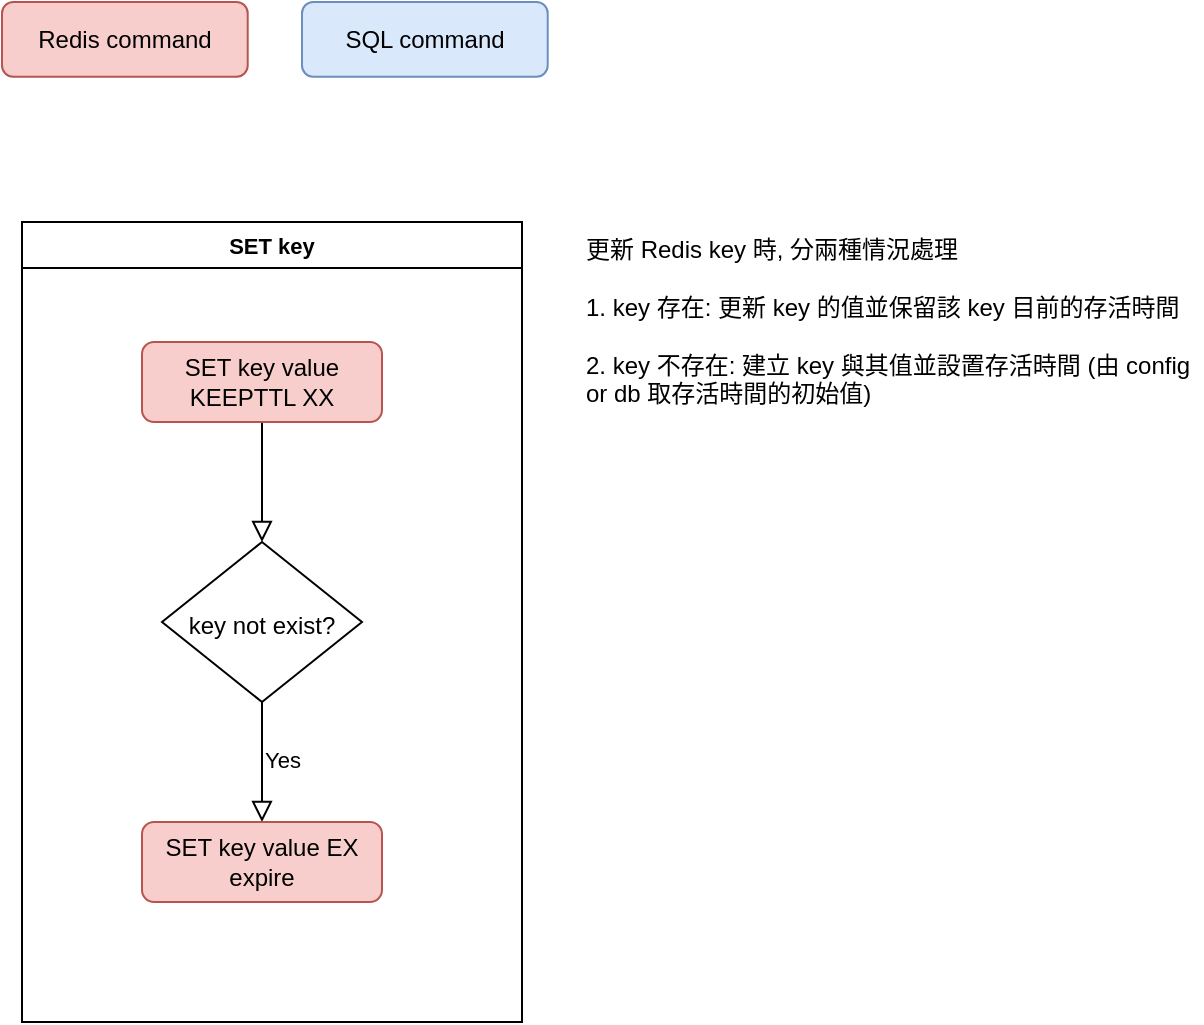 <mxfile version="22.1.11" type="device" pages="8">
  <diagram id="C5RBs43oDa-KdzZeNtuy" name="SET key">
    <mxGraphModel dx="1434" dy="790" grid="1" gridSize="10" guides="1" tooltips="1" connect="1" arrows="1" fold="1" page="1" pageScale="1" pageWidth="827" pageHeight="1169" math="0" shadow="0">
      <root>
        <mxCell id="WIyWlLk6GJQsqaUBKTNV-0" />
        <mxCell id="WIyWlLk6GJQsqaUBKTNV-1" parent="WIyWlLk6GJQsqaUBKTNV-0" />
        <mxCell id="NfqmnB7G-hZRdipbrKuz-27" value="SET key" style="swimlane;whiteSpace=wrap;html=1;fontFamily=Helvetica;fontSize=11;fontColor=default;" parent="WIyWlLk6GJQsqaUBKTNV-1" vertex="1">
          <mxGeometry x="60" y="150" width="250" height="400" as="geometry" />
        </mxCell>
        <mxCell id="JA8VL27QsJqAFY8B6OJc-2" value="" style="edgeStyle=orthogonalEdgeStyle;shape=connector;rounded=0;orthogonalLoop=1;jettySize=auto;html=1;shadow=0;labelBackgroundColor=none;strokeColor=default;strokeWidth=1;align=center;verticalAlign=middle;fontFamily=Helvetica;fontSize=11;fontColor=default;endArrow=block;endFill=0;endSize=8;" parent="NfqmnB7G-hZRdipbrKuz-27" source="WIyWlLk6GJQsqaUBKTNV-6" target="JA8VL27QsJqAFY8B6OJc-0" edge="1">
          <mxGeometry relative="1" as="geometry">
            <Array as="points">
              <mxPoint x="120" y="270" />
              <mxPoint x="120" y="270" />
            </Array>
          </mxGeometry>
        </mxCell>
        <mxCell id="JA8VL27QsJqAFY8B6OJc-3" value="Yes" style="edgeLabel;html=1;align=center;verticalAlign=middle;resizable=0;points=[];fontSize=11;fontFamily=Helvetica;fontColor=default;" parent="JA8VL27QsJqAFY8B6OJc-2" vertex="1" connectable="0">
          <mxGeometry x="-0.033" relative="1" as="geometry">
            <mxPoint x="10" as="offset" />
          </mxGeometry>
        </mxCell>
        <mxCell id="WIyWlLk6GJQsqaUBKTNV-6" value="key not exist?" style="rhombus;whiteSpace=wrap;html=1;shadow=0;fontFamily=Helvetica;fontSize=12;align=center;strokeWidth=1;spacing=6;spacingTop=3;" parent="NfqmnB7G-hZRdipbrKuz-27" vertex="1">
          <mxGeometry x="70" y="160" width="100" height="80" as="geometry" />
        </mxCell>
        <mxCell id="JA8VL27QsJqAFY8B6OJc-1" value="" style="edgeStyle=orthogonalEdgeStyle;shape=connector;rounded=0;orthogonalLoop=1;jettySize=auto;html=1;shadow=0;labelBackgroundColor=none;strokeColor=default;strokeWidth=1;align=center;verticalAlign=middle;fontFamily=Helvetica;fontSize=11;fontColor=default;endArrow=block;endFill=0;endSize=8;" parent="NfqmnB7G-hZRdipbrKuz-27" source="NfqmnB7G-hZRdipbrKuz-10" target="WIyWlLk6GJQsqaUBKTNV-6" edge="1">
          <mxGeometry relative="1" as="geometry" />
        </mxCell>
        <mxCell id="NfqmnB7G-hZRdipbrKuz-10" value="SET key value KEEPTTL XX" style="rounded=1;whiteSpace=wrap;html=1;fontSize=12;glass=0;strokeWidth=1;shadow=0;fillColor=#f8cecc;strokeColor=#b85450;" parent="NfqmnB7G-hZRdipbrKuz-27" vertex="1">
          <mxGeometry x="60" y="60" width="120" height="40" as="geometry" />
        </mxCell>
        <mxCell id="JA8VL27QsJqAFY8B6OJc-0" value="SET key value EX expire" style="rounded=1;whiteSpace=wrap;html=1;fontSize=12;glass=0;strokeWidth=1;shadow=0;fillColor=#f8cecc;strokeColor=#b85450;" parent="NfqmnB7G-hZRdipbrKuz-27" vertex="1">
          <mxGeometry x="60" y="300" width="120" height="40" as="geometry" />
        </mxCell>
        <mxCell id="NfqmnB7G-hZRdipbrKuz-73" value="Redis command" style="rounded=1;whiteSpace=wrap;html=1;fontSize=12;glass=0;strokeWidth=1;shadow=0;fillColor=#f8cecc;strokeColor=#b85450;" parent="WIyWlLk6GJQsqaUBKTNV-1" vertex="1">
          <mxGeometry x="50.0" y="40.0" width="122.857" height="37.377" as="geometry" />
        </mxCell>
        <mxCell id="NfqmnB7G-hZRdipbrKuz-75" value="SQL command" style="rounded=1;whiteSpace=wrap;html=1;fontSize=12;glass=0;strokeWidth=1;shadow=0;fillColor=#dae8fc;strokeColor=#6c8ebf;" parent="WIyWlLk6GJQsqaUBKTNV-1" vertex="1">
          <mxGeometry x="200.0" y="40.0" width="122.857" height="37.377" as="geometry" />
        </mxCell>
        <mxCell id="JA8VL27QsJqAFY8B6OJc-5" value="更新 Redis key 時, 分兩種情況處理&lt;br style=&quot;font-size: 12px;&quot;&gt;&lt;br style=&quot;font-size: 12px;&quot;&gt;1. key 存在: 更新 key 的值並保留該 key 目前的存活時間&lt;br style=&quot;font-size: 12px;&quot;&gt;&lt;br style=&quot;font-size: 12px;&quot;&gt;2. key 不存在: 建立 key 與其值並設置存活時間 (由 config or db 取存活時間的初始值)" style="text;html=1;strokeColor=none;fillColor=none;align=left;verticalAlign=top;whiteSpace=wrap;rounded=0;fontSize=12;fontFamily=Helvetica;fontColor=default;" parent="WIyWlLk6GJQsqaUBKTNV-1" vertex="1">
          <mxGeometry x="340" y="150" width="310" height="390" as="geometry" />
        </mxCell>
      </root>
    </mxGraphModel>
  </diagram>
  <diagram name="GET key" id="aaAStJ7nH7R5s7mXr_QC">
    <mxGraphModel dx="1434" dy="790" grid="1" gridSize="10" guides="1" tooltips="1" connect="1" arrows="1" fold="1" page="1" pageScale="1" pageWidth="827" pageHeight="1169" math="0" shadow="0">
      <root>
        <mxCell id="DCQyVKpBITfdYSF6sSMA-0" />
        <mxCell id="DCQyVKpBITfdYSF6sSMA-1" parent="DCQyVKpBITfdYSF6sSMA-0" />
        <mxCell id="DCQyVKpBITfdYSF6sSMA-9" value="" style="group" parent="DCQyVKpBITfdYSF6sSMA-1" vertex="1" connectable="0">
          <mxGeometry x="50" y="150" width="430" height="570" as="geometry" />
        </mxCell>
        <mxCell id="DCQyVKpBITfdYSF6sSMA-10" value="GET key" style="rounded=1;whiteSpace=wrap;html=1;fontSize=12;glass=0;strokeWidth=1;shadow=0;fillColor=#f8cecc;strokeColor=#b85450;" parent="DCQyVKpBITfdYSF6sSMA-9" vertex="1">
          <mxGeometry x="51.19" y="65.41" width="122.857" height="37.377" as="geometry" />
        </mxCell>
        <mxCell id="DCQyVKpBITfdYSF6sSMA-11" value="key exist" style="rhombus;whiteSpace=wrap;html=1;shadow=0;fontFamily=Helvetica;fontSize=12;align=center;strokeWidth=1;spacing=6;spacingTop=3;" parent="DCQyVKpBITfdYSF6sSMA-9" vertex="1">
          <mxGeometry x="61.429" y="158.852" width="102.381" height="74.754" as="geometry" />
        </mxCell>
        <mxCell id="DCQyVKpBITfdYSF6sSMA-12" value="" style="edgeStyle=orthogonalEdgeStyle;shape=connector;rounded=0;orthogonalLoop=1;jettySize=auto;html=1;shadow=0;labelBackgroundColor=none;strokeColor=default;strokeWidth=1;align=center;verticalAlign=middle;fontFamily=Helvetica;fontSize=11;fontColor=default;endArrow=block;endFill=0;endSize=8;" parent="DCQyVKpBITfdYSF6sSMA-9" source="DCQyVKpBITfdYSF6sSMA-10" target="DCQyVKpBITfdYSF6sSMA-11" edge="1">
          <mxGeometry relative="1" as="geometry" />
        </mxCell>
        <mxCell id="DCQyVKpBITfdYSF6sSMA-13" value="" style="edgeStyle=orthogonalEdgeStyle;shape=connector;rounded=0;orthogonalLoop=1;jettySize=auto;html=1;shadow=0;labelBackgroundColor=none;strokeColor=default;strokeWidth=1;align=center;verticalAlign=middle;fontFamily=Helvetica;fontSize=11;fontColor=default;endArrow=block;endFill=0;endSize=8;" parent="DCQyVKpBITfdYSF6sSMA-9" source="DCQyVKpBITfdYSF6sSMA-11" target="DCQyVKpBITfdYSF6sSMA-24" edge="1">
          <mxGeometry relative="1" as="geometry" />
        </mxCell>
        <mxCell id="DCQyVKpBITfdYSF6sSMA-14" value="Yes" style="edgeLabel;html=1;align=center;verticalAlign=middle;resizable=0;points=[];fontSize=11;fontFamily=Helvetica;fontColor=default;" parent="DCQyVKpBITfdYSF6sSMA-13" vertex="1" connectable="0">
          <mxGeometry x="-0.2" y="1" relative="1" as="geometry">
            <mxPoint x="9" as="offset" />
          </mxGeometry>
        </mxCell>
        <mxCell id="DCQyVKpBITfdYSF6sSMA-15" value="Dynamic query" style="rounded=1;whiteSpace=wrap;html=1;fontSize=12;glass=0;strokeWidth=1;shadow=0;" parent="DCQyVKpBITfdYSF6sSMA-9" vertex="1">
          <mxGeometry x="245.714" y="177.541" width="122.857" height="37.377" as="geometry" />
        </mxCell>
        <mxCell id="DCQyVKpBITfdYSF6sSMA-16" value="" style="edgeStyle=orthogonalEdgeStyle;shape=connector;rounded=0;orthogonalLoop=1;jettySize=auto;html=1;shadow=0;labelBackgroundColor=none;strokeColor=default;strokeWidth=1;align=center;verticalAlign=middle;fontFamily=Helvetica;fontSize=11;fontColor=default;endArrow=block;endFill=0;endSize=8;" parent="DCQyVKpBITfdYSF6sSMA-9" source="DCQyVKpBITfdYSF6sSMA-11" target="DCQyVKpBITfdYSF6sSMA-15" edge="1">
          <mxGeometry relative="1" as="geometry" />
        </mxCell>
        <mxCell id="DCQyVKpBITfdYSF6sSMA-17" value="No" style="edgeLabel;html=1;align=center;verticalAlign=middle;resizable=0;points=[];fontSize=11;fontFamily=Helvetica;fontColor=default;" parent="DCQyVKpBITfdYSF6sSMA-16" vertex="1" connectable="0">
          <mxGeometry x="-0.15" y="-1" relative="1" as="geometry">
            <mxPoint y="-11" as="offset" />
          </mxGeometry>
        </mxCell>
        <mxCell id="DCQyVKpBITfdYSF6sSMA-18" value="" style="edgeStyle=orthogonalEdgeStyle;shape=connector;rounded=0;orthogonalLoop=1;jettySize=auto;html=1;shadow=0;labelBackgroundColor=none;strokeColor=default;strokeWidth=1;align=center;verticalAlign=middle;fontFamily=Helvetica;fontSize=11;fontColor=default;endArrow=block;endFill=0;endSize=8;" parent="DCQyVKpBITfdYSF6sSMA-9" source="DCQyVKpBITfdYSF6sSMA-15" target="DCQyVKpBITfdYSF6sSMA-25" edge="1">
          <mxGeometry relative="1" as="geometry" />
        </mxCell>
        <mxCell id="DCQyVKpBITfdYSF6sSMA-19" value="Get key" style="swimlane;whiteSpace=wrap;html=1;fontFamily=Helvetica;fontSize=11;fontColor=default;" parent="DCQyVKpBITfdYSF6sSMA-9" vertex="1">
          <mxGeometry y="9.344" width="430.0" height="560.656" as="geometry" />
        </mxCell>
        <mxCell id="DCQyVKpBITfdYSF6sSMA-20" style="edgeStyle=orthogonalEdgeStyle;shape=connector;rounded=0;orthogonalLoop=1;jettySize=auto;html=1;exitX=0.5;exitY=1;exitDx=0;exitDy=0;entryX=1;entryY=0.5;entryDx=0;entryDy=0;shadow=0;labelBackgroundColor=none;strokeColor=default;strokeWidth=1;align=center;verticalAlign=middle;fontFamily=Helvetica;fontSize=11;fontColor=default;endArrow=block;endFill=0;endSize=8;" parent="DCQyVKpBITfdYSF6sSMA-19" source="DCQyVKpBITfdYSF6sSMA-21" target="DCQyVKpBITfdYSF6sSMA-22" edge="1">
          <mxGeometry relative="1" as="geometry" />
        </mxCell>
        <mxCell id="DCQyVKpBITfdYSF6sSMA-21" value="&lt;div&gt;UPDATE value_items&lt;/div&gt;&lt;div&gt;SET enabled = true&lt;/div&gt;&lt;div&gt;WHERE index_code = key;&lt;/div&gt;" style="rounded=1;whiteSpace=wrap;html=1;fontSize=12;glass=0;strokeWidth=1;shadow=0;fillColor=#dae8fc;strokeColor=#6c8ebf;" parent="DCQyVKpBITfdYSF6sSMA-19" vertex="1">
          <mxGeometry x="225.238" y="336.393" width="163.81" height="84.098" as="geometry" />
        </mxCell>
        <mxCell id="DCQyVKpBITfdYSF6sSMA-22" value="return value" style="rounded=1;whiteSpace=wrap;html=1;fontSize=12;glass=0;strokeWidth=1;shadow=0;" parent="DCQyVKpBITfdYSF6sSMA-19" vertex="1">
          <mxGeometry x="51.19" y="429.836" width="122.857" height="37.377" as="geometry" />
        </mxCell>
        <mxCell id="DCQyVKpBITfdYSF6sSMA-23" value="" style="edgeStyle=orthogonalEdgeStyle;shape=connector;rounded=0;orthogonalLoop=1;jettySize=auto;html=1;shadow=0;labelBackgroundColor=none;strokeColor=default;strokeWidth=1;align=center;verticalAlign=middle;fontFamily=Helvetica;fontSize=11;fontColor=default;endArrow=block;endFill=0;endSize=8;" parent="DCQyVKpBITfdYSF6sSMA-19" source="DCQyVKpBITfdYSF6sSMA-24" target="DCQyVKpBITfdYSF6sSMA-22" edge="1">
          <mxGeometry relative="1" as="geometry" />
        </mxCell>
        <mxCell id="DCQyVKpBITfdYSF6sSMA-24" value="EXPIRE key expire" style="rounded=1;whiteSpace=wrap;html=1;fontSize=12;glass=0;strokeWidth=1;shadow=0;fillColor=#f8cecc;strokeColor=#b85450;" parent="DCQyVKpBITfdYSF6sSMA-19" vertex="1">
          <mxGeometry x="51.19" y="308.361" width="122.857" height="37.377" as="geometry" />
        </mxCell>
        <mxCell id="DCQyVKpBITfdYSF6sSMA-25" value="SET key value EX expire" style="rounded=1;whiteSpace=wrap;html=1;fontSize=12;glass=0;strokeWidth=1;shadow=0;fillColor=#f8cecc;strokeColor=#b85450;" parent="DCQyVKpBITfdYSF6sSMA-19" vertex="1">
          <mxGeometry x="245.714" y="252.295" width="122.857" height="37.377" as="geometry" />
        </mxCell>
        <mxCell id="DCQyVKpBITfdYSF6sSMA-26" value="" style="edgeStyle=orthogonalEdgeStyle;shape=connector;rounded=0;orthogonalLoop=1;jettySize=auto;html=1;shadow=0;labelBackgroundColor=none;strokeColor=default;strokeWidth=1;align=center;verticalAlign=middle;fontFamily=Helvetica;fontSize=11;fontColor=default;endArrow=block;endFill=0;endSize=8;" parent="DCQyVKpBITfdYSF6sSMA-19" source="DCQyVKpBITfdYSF6sSMA-25" target="DCQyVKpBITfdYSF6sSMA-21" edge="1">
          <mxGeometry relative="1" as="geometry" />
        </mxCell>
        <mxCell id="DCQyVKpBITfdYSF6sSMA-43" value="Redis command" style="rounded=1;whiteSpace=wrap;html=1;fontSize=12;glass=0;strokeWidth=1;shadow=0;fillColor=#f8cecc;strokeColor=#b85450;" parent="DCQyVKpBITfdYSF6sSMA-1" vertex="1">
          <mxGeometry x="50.0" y="40.0" width="122.857" height="37.377" as="geometry" />
        </mxCell>
        <mxCell id="DCQyVKpBITfdYSF6sSMA-44" value="SQL command" style="rounded=1;whiteSpace=wrap;html=1;fontSize=12;glass=0;strokeWidth=1;shadow=0;fillColor=#dae8fc;strokeColor=#6c8ebf;" parent="DCQyVKpBITfdYSF6sSMA-1" vertex="1">
          <mxGeometry x="200.0" y="40.0" width="122.857" height="37.377" as="geometry" />
        </mxCell>
        <mxCell id="KODcV8QDNPRFl_h3SmE5-0" value="取 Redis key 的值得時候, 分兩種情況處理&lt;br style=&quot;font-size: 12px;&quot;&gt;&lt;br style=&quot;font-size: 12px;&quot;&gt;1. key 存在: 初始化該 key 的存活時間, 後返回該 key 的值&lt;br style=&quot;font-size: 12px;&quot;&gt;&lt;br style=&quot;font-size: 12px;&quot;&gt;2. key 不存在: &lt;br style=&quot;font-size: 12px;&quot;&gt;&lt;br style=&quot;font-size: 12px;&quot;&gt;&lt;span style=&quot;white-space: pre; font-size: 12px;&quot;&gt;&#x9;&lt;/span&gt;a. 調用動態查詢方法從 db 得到值&lt;br style=&quot;font-size: 12px;&quot;&gt;&lt;br style=&quot;font-size: 12px;&quot;&gt;&lt;span style=&quot;white-space: pre; font-size: 12px;&quot;&gt;&#x9;&lt;/span&gt;b. 使用查詢用的 key 與 a. 得到的值在 Redis 建立該 key 與其 value&lt;br style=&quot;font-size: 12px;&quot;&gt;&lt;br style=&quot;font-size: 12px;&quot;&gt;&lt;span style=&quot;white-space: pre; font-size: 12px;&quot;&gt;&#x9;&lt;/span&gt;c. 將 db item_value table 中該對應該 key 資料的屬性 enabled 改為 true&lt;br style=&quot;font-size: 12px;&quot;&gt;" style="text;html=1;strokeColor=none;fillColor=none;align=left;verticalAlign=top;whiteSpace=wrap;rounded=0;fontSize=12;fontFamily=Helvetica;fontColor=default;" parent="DCQyVKpBITfdYSF6sSMA-1" vertex="1">
          <mxGeometry x="510" y="160" width="270" height="390" as="geometry" />
        </mxCell>
      </root>
    </mxGraphModel>
  </diagram>
  <diagram name="Schedule a check for the TTL of all Redis keys" id="I4ATaCpfpbWClsSPL8tg">
    <mxGraphModel dx="1434" dy="790" grid="1" gridSize="10" guides="1" tooltips="1" connect="1" arrows="1" fold="1" page="1" pageScale="1" pageWidth="827" pageHeight="1169" math="0" shadow="0">
      <root>
        <mxCell id="s_r8WVftLLBg0mzxRU9f-0" />
        <mxCell id="s_r8WVftLLBg0mzxRU9f-1" parent="s_r8WVftLLBg0mzxRU9f-0" />
        <mxCell id="s_r8WVftLLBg0mzxRU9f-27" value="Schedule a check for the TTL of all Redis keys" style="swimlane;fontFamily=Helvetica;fontSize=11;fontColor=default;direction=east;" parent="s_r8WVftLLBg0mzxRU9f-1" vertex="1">
          <mxGeometry x="50" y="150" width="700" height="790" as="geometry" />
        </mxCell>
        <mxCell id="s_r8WVftLLBg0mzxRU9f-28" value="KEYS *" style="rounded=1;whiteSpace=wrap;html=1;fontSize=12;glass=0;strokeWidth=1;shadow=0;fillColor=#f8cecc;strokeColor=#b85450;" parent="s_r8WVftLLBg0mzxRU9f-27" vertex="1">
          <mxGeometry x="58.57" y="200.0" width="122.857" height="37.377" as="geometry" />
        </mxCell>
        <mxCell id="Txy0XxfagIeFc_8PJq9i-0" value="" style="edgeStyle=orthogonalEdgeStyle;rounded=0;orthogonalLoop=1;jettySize=auto;html=1;" parent="s_r8WVftLLBg0mzxRU9f-27" source="s_r8WVftLLBg0mzxRU9f-29" target="3wdquN2yePalOWxkkqWY-22" edge="1">
          <mxGeometry relative="1" as="geometry" />
        </mxCell>
        <mxCell id="s_r8WVftLLBg0mzxRU9f-29" value="Start" style="strokeWidth=1;shape=mxgraph.flowchart.terminator;fontFamily=Helvetica;fontSize=11;fontColor=default;whiteSpace=wrap;html=1;" parent="s_r8WVftLLBg0mzxRU9f-27" vertex="1">
          <mxGeometry x="280.47" y="190" width="100" height="56.81" as="geometry" />
        </mxCell>
        <mxCell id="s_r8WVftLLBg0mzxRU9f-30" value="" style="edgeStyle=orthogonalEdgeStyle;shape=connector;rounded=0;orthogonalLoop=1;jettySize=auto;html=1;shadow=0;labelBackgroundColor=none;strokeColor=default;strokeWidth=1;align=center;verticalAlign=middle;fontFamily=Helvetica;fontSize=11;fontColor=default;endArrow=block;endFill=0;endSize=8;" parent="s_r8WVftLLBg0mzxRU9f-27" source="s_r8WVftLLBg0mzxRU9f-28" target="s_r8WVftLLBg0mzxRU9f-29" edge="1">
          <mxGeometry relative="1" as="geometry" />
        </mxCell>
        <mxCell id="s_r8WVftLLBg0mzxRU9f-31" value="loop key" style="edgeLabel;html=1;align=center;verticalAlign=middle;resizable=0;points=[];fontSize=11;fontFamily=Helvetica;fontColor=default;" parent="s_r8WVftLLBg0mzxRU9f-30" vertex="1" connectable="0">
          <mxGeometry x="0.036" relative="1" as="geometry">
            <mxPoint x="-4" y="-8" as="offset" />
          </mxGeometry>
        </mxCell>
        <mxCell id="s_r8WVftLLBg0mzxRU9f-41" value="End" style="strokeWidth=1;shape=mxgraph.flowchart.terminator;fontFamily=Helvetica;fontSize=11;fontColor=default;whiteSpace=wrap;html=1;" parent="s_r8WVftLLBg0mzxRU9f-27" vertex="1">
          <mxGeometry x="280.47" y="612.91" width="100" height="56.81" as="geometry" />
        </mxCell>
        <mxCell id="3wdquN2yePalOWxkkqWY-21" value="" style="edgeStyle=orthogonalEdgeStyle;shape=connector;rounded=0;orthogonalLoop=1;jettySize=auto;html=1;shadow=0;labelBackgroundColor=none;strokeColor=default;strokeWidth=1;align=center;verticalAlign=middle;fontFamily=Helvetica;fontSize=11;fontColor=default;endArrow=block;endFill=0;endSize=8;" parent="s_r8WVftLLBg0mzxRU9f-27" source="3wdquN2yePalOWxkkqWY-0" target="s_r8WVftLLBg0mzxRU9f-28" edge="1">
          <mxGeometry relative="1" as="geometry" />
        </mxCell>
        <mxCell id="3wdquN2yePalOWxkkqWY-0" value="SELECT index_code&lt;br&gt;FROM value_items&lt;br&gt;WHERE enable = false;&lt;br&gt;(db enabled keys)" style="rounded=1;whiteSpace=wrap;html=1;fontSize=12;glass=0;strokeWidth=1;shadow=0;fillColor=#dae8fc;strokeColor=#6c8ebf;" parent="s_r8WVftLLBg0mzxRU9f-27" vertex="1">
          <mxGeometry x="38.568" y="59.998" width="163.81" height="84.098" as="geometry" />
        </mxCell>
        <mxCell id="Txy0XxfagIeFc_8PJq9i-1" value="" style="edgeStyle=orthogonalEdgeStyle;rounded=0;orthogonalLoop=1;jettySize=auto;html=1;" parent="s_r8WVftLLBg0mzxRU9f-27" source="3wdquN2yePalOWxkkqWY-22" target="3wdquN2yePalOWxkkqWY-25" edge="1">
          <mxGeometry relative="1" as="geometry" />
        </mxCell>
        <mxCell id="Txy0XxfagIeFc_8PJq9i-3" value="No" style="edgeLabel;html=1;align=center;verticalAlign=middle;resizable=0;points=[];" parent="Txy0XxfagIeFc_8PJq9i-1" vertex="1" connectable="0">
          <mxGeometry x="-0.024" y="-1" relative="1" as="geometry">
            <mxPoint x="11" as="offset" />
          </mxGeometry>
        </mxCell>
        <mxCell id="Txy0XxfagIeFc_8PJq9i-4" value="" style="edgeStyle=orthogonalEdgeStyle;rounded=0;orthogonalLoop=1;jettySize=auto;html=1;" parent="s_r8WVftLLBg0mzxRU9f-27" source="3wdquN2yePalOWxkkqWY-22" target="3wdquN2yePalOWxkkqWY-29" edge="1">
          <mxGeometry relative="1" as="geometry" />
        </mxCell>
        <mxCell id="Txy0XxfagIeFc_8PJq9i-5" value="Yes" style="edgeLabel;html=1;align=center;verticalAlign=middle;resizable=0;points=[];" parent="Txy0XxfagIeFc_8PJq9i-4" vertex="1" connectable="0">
          <mxGeometry x="-0.041" y="-1" relative="1" as="geometry">
            <mxPoint y="-10" as="offset" />
          </mxGeometry>
        </mxCell>
        <mxCell id="3wdquN2yePalOWxkkqWY-22" value="in db enabled keys?" style="rhombus;whiteSpace=wrap;html=1;shadow=0;fontFamily=Helvetica;fontSize=12;align=center;strokeWidth=1;spacing=6;spacingTop=6;" parent="s_r8WVftLLBg0mzxRU9f-27" vertex="1">
          <mxGeometry x="279.279" y="300.002" width="102.381" height="74.754" as="geometry" />
        </mxCell>
        <mxCell id="3wdquN2yePalOWxkkqWY-25" value="DEL key" style="rounded=1;whiteSpace=wrap;html=1;fontSize=12;glass=0;strokeWidth=1;shadow=0;fillColor=#f8cecc;strokeColor=#b85450;" parent="s_r8WVftLLBg0mzxRU9f-27" vertex="1">
          <mxGeometry x="269.04" y="474.03" width="122.857" height="37.377" as="geometry" />
        </mxCell>
        <mxCell id="3wdquN2yePalOWxkkqWY-29" value="TTL key" style="rounded=1;whiteSpace=wrap;html=1;fontSize=12;glass=0;strokeWidth=1;shadow=0;fillColor=#f8cecc;strokeColor=#b85450;" parent="s_r8WVftLLBg0mzxRU9f-27" vertex="1">
          <mxGeometry x="500.47" y="319.27" width="122.857" height="37.377" as="geometry" />
        </mxCell>
        <mxCell id="3wdquN2yePalOWxkkqWY-30" value="expired?" style="rhombus;whiteSpace=wrap;html=1;shadow=0;fontFamily=Helvetica;fontSize=12;align=center;strokeWidth=1;spacing=6;spacingTop=3;" parent="s_r8WVftLLBg0mzxRU9f-27" vertex="1">
          <mxGeometry x="510.709" y="399.272" width="102.381" height="74.754" as="geometry" />
        </mxCell>
        <mxCell id="3wdquN2yePalOWxkkqWY-31" value="" style="edgeStyle=orthogonalEdgeStyle;shape=connector;rounded=0;orthogonalLoop=1;jettySize=auto;html=1;shadow=0;labelBackgroundColor=none;strokeColor=default;strokeWidth=1;align=center;verticalAlign=middle;fontFamily=Helvetica;fontSize=11;fontColor=default;endArrow=block;endFill=0;endSize=8;" parent="s_r8WVftLLBg0mzxRU9f-27" source="3wdquN2yePalOWxkkqWY-29" target="3wdquN2yePalOWxkkqWY-30" edge="1">
          <mxGeometry relative="1" as="geometry" />
        </mxCell>
        <mxCell id="3wdquN2yePalOWxkkqWY-32" value="DEL key" style="rounded=1;whiteSpace=wrap;html=1;fontSize=12;glass=0;strokeWidth=1;shadow=0;fillColor=#f8cecc;strokeColor=#b85450;" parent="s_r8WVftLLBg0mzxRU9f-27" vertex="1">
          <mxGeometry x="500.47" y="519.27" width="122.857" height="37.377" as="geometry" />
        </mxCell>
        <mxCell id="3wdquN2yePalOWxkkqWY-33" value="" style="edgeStyle=orthogonalEdgeStyle;shape=connector;rounded=0;orthogonalLoop=1;jettySize=auto;html=1;shadow=0;labelBackgroundColor=none;strokeColor=default;strokeWidth=1;align=center;verticalAlign=middle;fontFamily=Helvetica;fontSize=11;fontColor=default;endArrow=block;endFill=0;endSize=8;" parent="s_r8WVftLLBg0mzxRU9f-27" source="3wdquN2yePalOWxkkqWY-30" target="3wdquN2yePalOWxkkqWY-32" edge="1">
          <mxGeometry relative="1" as="geometry" />
        </mxCell>
        <mxCell id="3wdquN2yePalOWxkkqWY-34" value="Yes" style="edgeLabel;html=1;align=center;verticalAlign=middle;resizable=0;points=[];fontSize=11;fontFamily=Helvetica;fontColor=default;" parent="3wdquN2yePalOWxkkqWY-33" vertex="1" connectable="0">
          <mxGeometry x="-0.061" y="-2" relative="1" as="geometry">
            <mxPoint x="12" y="-4" as="offset" />
          </mxGeometry>
        </mxCell>
        <mxCell id="Txy0XxfagIeFc_8PJq9i-7" value="" style="edgeStyle=orthogonalEdgeStyle;rounded=0;orthogonalLoop=1;jettySize=auto;html=1;" parent="s_r8WVftLLBg0mzxRU9f-27" source="3wdquN2yePalOWxkkqWY-35" target="s_r8WVftLLBg0mzxRU9f-41" edge="1">
          <mxGeometry relative="1" as="geometry" />
        </mxCell>
        <mxCell id="3wdquN2yePalOWxkkqWY-35" value="&lt;div&gt;UPDATE value_items&lt;/div&gt;&lt;div&gt;SET enabled = false&lt;/div&gt;&lt;div&gt;WHERE index_code = key;&lt;/div&gt;" style="rounded=1;whiteSpace=wrap;html=1;fontSize=12;glass=0;strokeWidth=1;shadow=0;fillColor=#dae8fc;strokeColor=#6c8ebf;" parent="s_r8WVftLLBg0mzxRU9f-27" vertex="1">
          <mxGeometry x="479.998" y="599.268" width="163.81" height="84.098" as="geometry" />
        </mxCell>
        <mxCell id="3wdquN2yePalOWxkkqWY-36" value="" style="edgeStyle=orthogonalEdgeStyle;shape=connector;rounded=0;orthogonalLoop=1;jettySize=auto;html=1;shadow=0;labelBackgroundColor=none;strokeColor=default;strokeWidth=1;align=center;verticalAlign=middle;fontFamily=Helvetica;fontSize=11;fontColor=default;endArrow=block;endFill=0;endSize=8;" parent="s_r8WVftLLBg0mzxRU9f-27" source="3wdquN2yePalOWxkkqWY-32" target="3wdquN2yePalOWxkkqWY-35" edge="1">
          <mxGeometry relative="1" as="geometry" />
        </mxCell>
        <mxCell id="Txy0XxfagIeFc_8PJq9i-2" style="edgeStyle=orthogonalEdgeStyle;rounded=0;orthogonalLoop=1;jettySize=auto;html=1;exitX=0.5;exitY=1;exitDx=0;exitDy=0;entryX=0.5;entryY=0;entryDx=0;entryDy=0;entryPerimeter=0;" parent="s_r8WVftLLBg0mzxRU9f-27" source="3wdquN2yePalOWxkkqWY-25" target="s_r8WVftLLBg0mzxRU9f-41" edge="1">
          <mxGeometry relative="1" as="geometry" />
        </mxCell>
        <mxCell id="Txy0XxfagIeFc_8PJq9i-6" style="edgeStyle=orthogonalEdgeStyle;rounded=0;orthogonalLoop=1;jettySize=auto;html=1;exitX=0;exitY=0.5;exitDx=0;exitDy=0;entryX=1;entryY=0.5;entryDx=0;entryDy=0;entryPerimeter=0;" parent="s_r8WVftLLBg0mzxRU9f-27" source="3wdquN2yePalOWxkkqWY-30" target="s_r8WVftLLBg0mzxRU9f-41" edge="1">
          <mxGeometry relative="1" as="geometry" />
        </mxCell>
        <mxCell id="Txy0XxfagIeFc_8PJq9i-8" value="No" style="edgeLabel;html=1;align=center;verticalAlign=middle;resizable=0;points=[];" parent="Txy0XxfagIeFc_8PJq9i-6" vertex="1" connectable="0">
          <mxGeometry x="-0.772" relative="1" as="geometry">
            <mxPoint x="6" y="-8" as="offset" />
          </mxGeometry>
        </mxCell>
        <mxCell id="-0Ogtw8Z4NhiAjBkiv93-0" value="排程檢查 Redis 中的所有 keys 以下兩點&lt;br&gt;&lt;br style=&quot;font-size: 12px;&quot;&gt;1. 查詢 DB table value_items 中是此 key 是否存在且啟用, 若無則將此 key 從 Redis 中刪除&lt;br style=&quot;font-size: 12px;&quot;&gt;&lt;br style=&quot;font-size: 12px;&quot;&gt;2. 當 1. pass 時, 檢查該 key 是否過期, 若過期則從 Redis 中刪除此 key, 並將 DB table value_items 中此 key 的狀態改為停用&lt;br&gt;" style="text;html=1;strokeColor=none;fillColor=none;align=left;verticalAlign=top;whiteSpace=wrap;rounded=0;fontSize=12;fontFamily=Helvetica;fontColor=default;" parent="s_r8WVftLLBg0mzxRU9f-27" vertex="1">
          <mxGeometry x="250" y="45" width="436" height="390" as="geometry" />
        </mxCell>
        <mxCell id="s_r8WVftLLBg0mzxRU9f-43" value="Redis command" style="rounded=1;whiteSpace=wrap;html=1;fontSize=12;glass=0;strokeWidth=1;shadow=0;fillColor=#f8cecc;strokeColor=#b85450;" parent="s_r8WVftLLBg0mzxRU9f-1" vertex="1">
          <mxGeometry x="50.0" y="40.0" width="122.857" height="37.377" as="geometry" />
        </mxCell>
        <mxCell id="s_r8WVftLLBg0mzxRU9f-44" value="SQL command" style="rounded=1;whiteSpace=wrap;html=1;fontSize=12;glass=0;strokeWidth=1;shadow=0;fillColor=#dae8fc;strokeColor=#6c8ebf;" parent="s_r8WVftLLBg0mzxRU9f-1" vertex="1">
          <mxGeometry x="200.0" y="40.0" width="122.857" height="37.377" as="geometry" />
        </mxCell>
      </root>
    </mxGraphModel>
  </diagram>
  <diagram name="Update expire config" id="7EgyHnLtFoAq8f9xbcuo">
    <mxGraphModel dx="1434" dy="790" grid="1" gridSize="10" guides="1" tooltips="1" connect="1" arrows="1" fold="1" page="1" pageScale="1" pageWidth="827" pageHeight="1169" math="0" shadow="0">
      <root>
        <mxCell id="_l5nAZnNAD7W_C0DtWzh-0" />
        <mxCell id="_l5nAZnNAD7W_C0DtWzh-1" parent="_l5nAZnNAD7W_C0DtWzh-0" />
        <mxCell id="_l5nAZnNAD7W_C0DtWzh-43" value="Redis command" style="rounded=1;whiteSpace=wrap;html=1;fontSize=12;glass=0;strokeWidth=1;shadow=0;fillColor=#f8cecc;strokeColor=#b85450;" parent="_l5nAZnNAD7W_C0DtWzh-1" vertex="1">
          <mxGeometry x="50.0" y="40.0" width="122.857" height="37.377" as="geometry" />
        </mxCell>
        <mxCell id="_l5nAZnNAD7W_C0DtWzh-44" value="SQL command" style="rounded=1;whiteSpace=wrap;html=1;fontSize=12;glass=0;strokeWidth=1;shadow=0;fillColor=#dae8fc;strokeColor=#6c8ebf;" parent="_l5nAZnNAD7W_C0DtWzh-1" vertex="1">
          <mxGeometry x="200.0" y="40.0" width="122.857" height="37.377" as="geometry" />
        </mxCell>
        <mxCell id="s-DkSXsj8XYh92IEbch5-14" value="" style="group" parent="_l5nAZnNAD7W_C0DtWzh-1" vertex="1" connectable="0">
          <mxGeometry x="40" y="270" width="408.57" height="342.62" as="geometry" />
        </mxCell>
        <mxCell id="s-DkSXsj8XYh92IEbch5-0" value="KEYS *" style="rounded=1;whiteSpace=wrap;html=1;fontSize=12;glass=0;strokeWidth=1;shadow=0;fillColor=#f8cecc;strokeColor=#b85450;" parent="s-DkSXsj8XYh92IEbch5-14" vertex="1">
          <mxGeometry x="38.57" y="52.34" width="122.857" height="37.377" as="geometry" />
        </mxCell>
        <mxCell id="s-DkSXsj8XYh92IEbch5-2" value="Start" style="strokeWidth=1;shape=mxgraph.flowchart.terminator;fontFamily=Helvetica;fontSize=11;fontColor=default;whiteSpace=wrap;html=1;" parent="s-DkSXsj8XYh92IEbch5-14" vertex="1">
          <mxGeometry x="250.47" y="42.62" width="100" height="56.81" as="geometry" />
        </mxCell>
        <mxCell id="s-DkSXsj8XYh92IEbch5-3" value="" style="edgeStyle=orthogonalEdgeStyle;shape=connector;rounded=0;orthogonalLoop=1;jettySize=auto;html=1;shadow=0;labelBackgroundColor=none;strokeColor=default;strokeWidth=1;align=center;verticalAlign=middle;fontFamily=Helvetica;fontSize=11;fontColor=default;endArrow=block;endFill=0;endSize=8;" parent="s-DkSXsj8XYh92IEbch5-14" source="s-DkSXsj8XYh92IEbch5-0" target="s-DkSXsj8XYh92IEbch5-2" edge="1">
          <mxGeometry relative="1" as="geometry" />
        </mxCell>
        <mxCell id="s-DkSXsj8XYh92IEbch5-4" value="loop key" style="edgeLabel;html=1;align=center;verticalAlign=middle;resizable=0;points=[];fontSize=11;fontFamily=Helvetica;fontColor=default;" parent="s-DkSXsj8XYh92IEbch5-3" vertex="1" connectable="0">
          <mxGeometry x="0.036" relative="1" as="geometry">
            <mxPoint x="-4" y="-8" as="offset" />
          </mxGeometry>
        </mxCell>
        <mxCell id="s-DkSXsj8XYh92IEbch5-5" value="End" style="strokeWidth=1;shape=mxgraph.flowchart.terminator;fontFamily=Helvetica;fontSize=11;fontColor=default;whiteSpace=wrap;html=1;" parent="s-DkSXsj8XYh92IEbch5-14" vertex="1">
          <mxGeometry x="250.47" y="252.62" width="100" height="56.81" as="geometry" />
        </mxCell>
        <mxCell id="s-DkSXsj8XYh92IEbch5-10" value="EXPIRE key expire" style="rounded=1;whiteSpace=wrap;html=1;fontSize=12;glass=0;strokeWidth=1;shadow=0;fillColor=#f8cecc;strokeColor=#b85450;" parent="s-DkSXsj8XYh92IEbch5-14" vertex="1">
          <mxGeometry x="239.04" y="162.62" width="122.857" height="37.377" as="geometry" />
        </mxCell>
        <mxCell id="s-DkSXsj8XYh92IEbch5-12" value="" style="edgeStyle=orthogonalEdgeStyle;rounded=0;orthogonalLoop=1;jettySize=auto;html=1;" parent="s-DkSXsj8XYh92IEbch5-14" source="s-DkSXsj8XYh92IEbch5-2" target="s-DkSXsj8XYh92IEbch5-10" edge="1">
          <mxGeometry relative="1" as="geometry" />
        </mxCell>
        <mxCell id="s-DkSXsj8XYh92IEbch5-11" style="edgeStyle=orthogonalEdgeStyle;rounded=0;orthogonalLoop=1;jettySize=auto;html=1;exitX=0.5;exitY=1;exitDx=0;exitDy=0;entryX=0.5;entryY=0;entryDx=0;entryDy=0;entryPerimeter=0;" parent="s-DkSXsj8XYh92IEbch5-14" source="s-DkSXsj8XYh92IEbch5-10" target="s-DkSXsj8XYh92IEbch5-5" edge="1">
          <mxGeometry relative="1" as="geometry" />
        </mxCell>
        <mxCell id="s-DkSXsj8XYh92IEbch5-13" value="Update TTL for all Redis keys" style="swimlane;whiteSpace=wrap;html=1;" parent="s-DkSXsj8XYh92IEbch5-14" vertex="1">
          <mxGeometry width="408.57" height="342.62" as="geometry" />
        </mxCell>
        <mxCell id="s-DkSXsj8XYh92IEbch5-17" style="edgeStyle=orthogonalEdgeStyle;rounded=0;orthogonalLoop=1;jettySize=auto;html=1;exitX=0.5;exitY=1;exitDx=0;exitDy=0;entryX=0.5;entryY=0;entryDx=0;entryDy=0;" parent="_l5nAZnNAD7W_C0DtWzh-1" source="s-DkSXsj8XYh92IEbch5-16" target="s-DkSXsj8XYh92IEbch5-13" edge="1">
          <mxGeometry relative="1" as="geometry" />
        </mxCell>
        <mxCell id="s-DkSXsj8XYh92IEbch5-16" value="expire config changed" style="shape=parallelogram;perimeter=parallelogramPerimeter;whiteSpace=wrap;html=1;fixedSize=1;" parent="_l5nAZnNAD7W_C0DtWzh-1" vertex="1">
          <mxGeometry x="166.43" y="130" width="155.71" height="60" as="geometry" />
        </mxCell>
        <mxCell id="ZxAn3a5aI-J9f7dibmst-0" value="當生存時間的設定值被變更時, 更新所有 Redis key 的生存時間" style="text;html=1;strokeColor=none;fillColor=none;align=left;verticalAlign=top;whiteSpace=wrap;rounded=0;fontSize=12;fontFamily=Helvetica;fontColor=default;" parent="_l5nAZnNAD7W_C0DtWzh-1" vertex="1">
          <mxGeometry x="480" y="222.62" width="436" height="390" as="geometry" />
        </mxCell>
      </root>
    </mxGraphModel>
  </diagram>
  <diagram id="YPAArvwjWAs7EmIVvUwV" name="Page-5">
    <mxGraphModel dx="1434" dy="790" grid="0" gridSize="10" guides="1" tooltips="1" connect="1" arrows="1" fold="1" page="1" pageScale="1" pageWidth="850" pageHeight="1100" math="0" shadow="0">
      <root>
        <mxCell id="0" />
        <mxCell id="1" parent="0" />
        <mxCell id="852wQLtMLS1HEwCw1hAE-2" style="edgeStyle=orthogonalEdgeStyle;rounded=0;orthogonalLoop=1;jettySize=auto;html=1;exitX=1;exitY=0.5;exitDx=0;exitDy=0;entryX=0;entryY=0.5;entryDx=0;entryDy=0;" parent="1" source="Sev3lX0c8Fv6svDetiVM-5" target="Sev3lX0c8Fv6svDetiVM-6" edge="1">
          <mxGeometry relative="1" as="geometry" />
        </mxCell>
        <mxCell id="Sev3lX0c8Fv6svDetiVM-5" value="TTL 更新" style="rounded=0;whiteSpace=wrap;html=1;fillColor=#dae8fc;strokeColor=#6c8ebf;" parent="1" vertex="1">
          <mxGeometry x="247" y="194" width="120" height="60" as="geometry" />
        </mxCell>
        <mxCell id="852wQLtMLS1HEwCw1hAE-4" style="edgeStyle=orthogonalEdgeStyle;rounded=0;orthogonalLoop=1;jettySize=auto;html=1;exitX=0.5;exitY=1;exitDx=0;exitDy=0;entryX=0.5;entryY=0;entryDx=0;entryDy=0;" parent="1" source="Sev3lX0c8Fv6svDetiVM-6" target="Sev3lX0c8Fv6svDetiVM-7" edge="1">
          <mxGeometry relative="1" as="geometry" />
        </mxCell>
        <mxCell id="Sev3lX0c8Fv6svDetiVM-6" value="取得 Redis Keys" style="rounded=0;whiteSpace=wrap;html=1;fillColor=#f8cecc;strokeColor=#b85450;" parent="1" vertex="1">
          <mxGeometry x="417" y="194" width="120" height="60" as="geometry" />
        </mxCell>
        <mxCell id="Sev3lX0c8Fv6svDetiVM-7" value="建立 Redis Pipeline" style="rounded=0;whiteSpace=wrap;html=1;" parent="1" vertex="1">
          <mxGeometry x="417" y="294" width="120" height="60" as="geometry" />
        </mxCell>
        <mxCell id="Sev3lX0c8Fv6svDetiVM-8" value="執行 Redis Pipeline" style="rounded=0;whiteSpace=wrap;html=1;fillColor=#f8cecc;strokeColor=#b85450;" parent="1" vertex="1">
          <mxGeometry x="417" y="492.41" width="120" height="60" as="geometry" />
        </mxCell>
        <mxCell id="Sev3lX0c8Fv6svDetiVM-9" value="Pipeline 寫入&lt;br style=&quot;border-color: var(--border-color);&quot;&gt;更新/建立 Key TTL&lt;br style=&quot;border-color: var(--border-color);&quot;&gt;指令" style="rounded=0;whiteSpace=wrap;html=1;" parent="1" vertex="1">
          <mxGeometry x="247" y="394" width="120" height="60" as="geometry" />
        </mxCell>
        <mxCell id="852wQLtMLS1HEwCw1hAE-6" style="edgeStyle=orthogonalEdgeStyle;rounded=0;orthogonalLoop=1;jettySize=auto;html=1;exitX=0.5;exitY=1;exitDx=0;exitDy=0;exitPerimeter=0;entryX=0.5;entryY=0;entryDx=0;entryDy=0;" parent="1" source="852wQLtMLS1HEwCw1hAE-1" target="Sev3lX0c8Fv6svDetiVM-9" edge="1">
          <mxGeometry relative="1" as="geometry" />
        </mxCell>
        <mxCell id="852wQLtMLS1HEwCw1hAE-1" value="Loop Keys Start" style="strokeWidth=1;shape=mxgraph.flowchart.terminator;fontFamily=Helvetica;fontSize=11;fontColor=default;whiteSpace=wrap;html=1;" parent="1" vertex="1">
          <mxGeometry x="259.5" y="295.6" width="95" height="56.81" as="geometry" />
        </mxCell>
        <mxCell id="852wQLtMLS1HEwCw1hAE-5" style="edgeStyle=orthogonalEdgeStyle;rounded=0;orthogonalLoop=1;jettySize=auto;html=1;exitX=0;exitY=0.5;exitDx=0;exitDy=0;entryX=1;entryY=0.5;entryDx=0;entryDy=0;entryPerimeter=0;" parent="1" source="Sev3lX0c8Fv6svDetiVM-7" target="852wQLtMLS1HEwCw1hAE-1" edge="1">
          <mxGeometry relative="1" as="geometry" />
        </mxCell>
        <mxCell id="852wQLtMLS1HEwCw1hAE-9" style="edgeStyle=orthogonalEdgeStyle;rounded=0;orthogonalLoop=1;jettySize=auto;html=1;exitX=1;exitY=0.5;exitDx=0;exitDy=0;exitPerimeter=0;entryX=0;entryY=0.5;entryDx=0;entryDy=0;" parent="1" source="852wQLtMLS1HEwCw1hAE-7" target="Sev3lX0c8Fv6svDetiVM-8" edge="1">
          <mxGeometry relative="1" as="geometry" />
        </mxCell>
        <mxCell id="852wQLtMLS1HEwCw1hAE-7" value="End" style="strokeWidth=1;shape=mxgraph.flowchart.terminator;fontFamily=Helvetica;fontSize=11;fontColor=default;whiteSpace=wrap;html=1;" parent="1" vertex="1">
          <mxGeometry x="259.5" y="494" width="95" height="56.81" as="geometry" />
        </mxCell>
        <mxCell id="852wQLtMLS1HEwCw1hAE-8" style="edgeStyle=orthogonalEdgeStyle;rounded=0;orthogonalLoop=1;jettySize=auto;html=1;exitX=0.5;exitY=1;exitDx=0;exitDy=0;entryX=0.5;entryY=0;entryDx=0;entryDy=0;entryPerimeter=0;" parent="1" source="Sev3lX0c8Fv6svDetiVM-9" target="852wQLtMLS1HEwCw1hAE-7" edge="1">
          <mxGeometry relative="1" as="geometry" />
        </mxCell>
        <mxCell id="852wQLtMLS1HEwCw1hAE-10" value="資料庫存取" style="rounded=0;whiteSpace=wrap;html=1;fillColor=#dae8fc;strokeColor=#6c8ebf;strokeWidth=0;" parent="1" vertex="1">
          <mxGeometry x="117" y="194" width="80" height="30" as="geometry" />
        </mxCell>
        <mxCell id="852wQLtMLS1HEwCw1hAE-11" value="Redis Server 存取" style="rounded=0;whiteSpace=wrap;html=1;fillColor=#f8cecc;strokeColor=#b85450;strokeWidth=0;" parent="1" vertex="1">
          <mxGeometry x="117" y="234" width="80" height="30" as="geometry" />
        </mxCell>
      </root>
    </mxGraphModel>
  </diagram>
  <diagram id="zV-XA2f3TgJNkRzDZ5ij" name="Page-6">
    <mxGraphModel dx="1434" dy="790" grid="0" gridSize="10" guides="1" tooltips="1" connect="1" arrows="1" fold="1" page="1" pageScale="1" pageWidth="850" pageHeight="1100" math="0" shadow="0">
      <root>
        <mxCell id="0" />
        <mxCell id="1" parent="0" />
        <mxCell id="5H8l0S021ZkaBtu3CsOd-20" style="edgeStyle=orthogonalEdgeStyle;rounded=0;orthogonalLoop=1;jettySize=auto;html=1;exitX=0.5;exitY=1;exitDx=0;exitDy=0;entryX=0.5;entryY=0;entryDx=0;entryDy=0;" parent="1" source="5H8l0S021ZkaBtu3CsOd-3" target="5H8l0S021ZkaBtu3CsOd-5" edge="1">
          <mxGeometry relative="1" as="geometry" />
        </mxCell>
        <mxCell id="5H8l0S021ZkaBtu3CsOd-3" value="更新 Key 值&lt;br&gt;保持該 Key TTL 不變" style="rounded=0;whiteSpace=wrap;html=1;fillColor=#f8cecc;strokeColor=#b85450;" parent="1" vertex="1">
          <mxGeometry x="180" y="220" width="120" height="60" as="geometry" />
        </mxCell>
        <mxCell id="5H8l0S021ZkaBtu3CsOd-21" style="edgeStyle=orthogonalEdgeStyle;rounded=0;orthogonalLoop=1;jettySize=auto;html=1;exitX=1;exitY=0.5;exitDx=0;exitDy=0;entryX=0;entryY=0.5;entryDx=0;entryDy=0;" parent="1" source="5H8l0S021ZkaBtu3CsOd-5" target="5H8l0S021ZkaBtu3CsOd-7" edge="1">
          <mxGeometry relative="1" as="geometry" />
        </mxCell>
        <mxCell id="5H8l0S021ZkaBtu3CsOd-22" value="No" style="edgeLabel;html=1;align=center;verticalAlign=middle;resizable=0;points=[];" parent="5H8l0S021ZkaBtu3CsOd-21" vertex="1" connectable="0">
          <mxGeometry y="3" relative="1" as="geometry">
            <mxPoint y="-7" as="offset" />
          </mxGeometry>
        </mxCell>
        <mxCell id="5H8l0S021ZkaBtu3CsOd-5" value="Key 存在?" style="rhombus;whiteSpace=wrap;html=1;" parent="1" vertex="1">
          <mxGeometry x="185" y="320" width="110" height="80" as="geometry" />
        </mxCell>
        <mxCell id="5H8l0S021ZkaBtu3CsOd-23" style="edgeStyle=orthogonalEdgeStyle;rounded=0;orthogonalLoop=1;jettySize=auto;html=1;exitX=1;exitY=0.5;exitDx=0;exitDy=0;entryX=0;entryY=0.5;entryDx=0;entryDy=0;" parent="1" source="5H8l0S021ZkaBtu3CsOd-7" target="5H8l0S021ZkaBtu3CsOd-8" edge="1">
          <mxGeometry relative="1" as="geometry" />
        </mxCell>
        <mxCell id="5H8l0S021ZkaBtu3CsOd-7" value="取得 TTL" style="rounded=0;whiteSpace=wrap;html=1;fillColor=#f8cecc;strokeColor=#b85450;" parent="1" vertex="1">
          <mxGeometry x="345" y="330" width="120" height="60" as="geometry" />
        </mxCell>
        <mxCell id="5H8l0S021ZkaBtu3CsOd-25" style="edgeStyle=orthogonalEdgeStyle;rounded=0;orthogonalLoop=1;jettySize=auto;html=1;exitX=1;exitY=0.5;exitDx=0;exitDy=0;entryX=0;entryY=0.5;entryDx=0;entryDy=0;" parent="1" source="5H8l0S021ZkaBtu3CsOd-8" target="5H8l0S021ZkaBtu3CsOd-10" edge="1">
          <mxGeometry relative="1" as="geometry" />
        </mxCell>
        <mxCell id="5H8l0S021ZkaBtu3CsOd-26" value="No" style="edgeLabel;html=1;align=center;verticalAlign=middle;resizable=0;points=[];" parent="5H8l0S021ZkaBtu3CsOd-25" vertex="1" connectable="0">
          <mxGeometry x="-0.16" y="-3" relative="1" as="geometry">
            <mxPoint y="-13" as="offset" />
          </mxGeometry>
        </mxCell>
        <mxCell id="_RkdPuUvrh5rMvi3k43B-6" style="edgeStyle=orthogonalEdgeStyle;rounded=0;orthogonalLoop=1;jettySize=auto;html=1;exitX=0.5;exitY=0;exitDx=0;exitDy=0;entryX=0.5;entryY=1;entryDx=0;entryDy=0;" parent="1" source="5H8l0S021ZkaBtu3CsOd-8" target="_RkdPuUvrh5rMvi3k43B-5" edge="1">
          <mxGeometry relative="1" as="geometry" />
        </mxCell>
        <mxCell id="_RkdPuUvrh5rMvi3k43B-7" value="Yes" style="edgeLabel;html=1;align=center;verticalAlign=middle;resizable=0;points=[];" parent="_RkdPuUvrh5rMvi3k43B-6" vertex="1" connectable="0">
          <mxGeometry x="-0.017" relative="1" as="geometry">
            <mxPoint x="13" as="offset" />
          </mxGeometry>
        </mxCell>
        <mxCell id="5H8l0S021ZkaBtu3CsOd-8" value="TTL 存在?" style="rhombus;whiteSpace=wrap;html=1;" parent="1" vertex="1">
          <mxGeometry x="520" y="320" width="110" height="80" as="geometry" />
        </mxCell>
        <mxCell id="5H8l0S021ZkaBtu3CsOd-29" style="edgeStyle=orthogonalEdgeStyle;rounded=0;orthogonalLoop=1;jettySize=auto;html=1;exitX=0.5;exitY=1;exitDx=0;exitDy=0;" parent="1" source="5H8l0S021ZkaBtu3CsOd-10" target="5H8l0S021ZkaBtu3CsOd-14" edge="1">
          <mxGeometry relative="1" as="geometry" />
        </mxCell>
        <mxCell id="5H8l0S021ZkaBtu3CsOd-10" value="取得 TTL" style="rounded=0;whiteSpace=wrap;html=1;fillColor=#dae8fc;strokeColor=#6c8ebf;" parent="1" vertex="1">
          <mxGeometry x="680" y="330" width="120" height="60" as="geometry" />
        </mxCell>
        <mxCell id="5H8l0S021ZkaBtu3CsOd-30" style="edgeStyle=orthogonalEdgeStyle;rounded=0;orthogonalLoop=1;jettySize=auto;html=1;exitX=0.5;exitY=1;exitDx=0;exitDy=0;" parent="1" source="5H8l0S021ZkaBtu3CsOd-14" target="5H8l0S021ZkaBtu3CsOd-16" edge="1">
          <mxGeometry relative="1" as="geometry" />
        </mxCell>
        <mxCell id="5H8l0S021ZkaBtu3CsOd-31" value="No" style="edgeLabel;html=1;align=center;verticalAlign=middle;resizable=0;points=[];" parent="5H8l0S021ZkaBtu3CsOd-30" vertex="1" connectable="0">
          <mxGeometry x="-0.12" y="-1" relative="1" as="geometry">
            <mxPoint x="11" as="offset" />
          </mxGeometry>
        </mxCell>
        <mxCell id="_RkdPuUvrh5rMvi3k43B-2" style="edgeStyle=orthogonalEdgeStyle;rounded=0;orthogonalLoop=1;jettySize=auto;html=1;exitX=0;exitY=0.5;exitDx=0;exitDy=0;entryX=1;entryY=0.5;entryDx=0;entryDy=0;" parent="1" source="5H8l0S021ZkaBtu3CsOd-14" target="spAq6rModtwm7T8g7kOy-1" edge="1">
          <mxGeometry relative="1" as="geometry" />
        </mxCell>
        <mxCell id="_RkdPuUvrh5rMvi3k43B-3" value="Yes" style="edgeLabel;html=1;align=center;verticalAlign=middle;resizable=0;points=[];" parent="_RkdPuUvrh5rMvi3k43B-2" vertex="1" connectable="0">
          <mxGeometry x="-0.08" y="-1" relative="1" as="geometry">
            <mxPoint y="-9" as="offset" />
          </mxGeometry>
        </mxCell>
        <mxCell id="5H8l0S021ZkaBtu3CsOd-14" value="TTL 存在?" style="rhombus;whiteSpace=wrap;html=1;" parent="1" vertex="1">
          <mxGeometry x="685" y="440" width="110" height="80" as="geometry" />
        </mxCell>
        <mxCell id="5H8l0S021ZkaBtu3CsOd-16" value="Raise Error" style="rounded=0;whiteSpace=wrap;html=1;" parent="1" vertex="1">
          <mxGeometry x="680" y="570" width="120" height="60" as="geometry" />
        </mxCell>
        <mxCell id="5H8l0S021ZkaBtu3CsOd-33" style="edgeStyle=orthogonalEdgeStyle;rounded=0;orthogonalLoop=1;jettySize=auto;html=1;exitX=0;exitY=0.5;exitDx=0;exitDy=0;entryX=1;entryY=0.5;entryDx=0;entryDy=0;" parent="1" source="5H8l0S021ZkaBtu3CsOd-17" target="5H8l0S021ZkaBtu3CsOd-18" edge="1">
          <mxGeometry relative="1" as="geometry" />
        </mxCell>
        <mxCell id="5H8l0S021ZkaBtu3CsOd-17" value="Pipeline 寫入指令:&lt;br&gt;建立 TTL Key" style="rounded=0;whiteSpace=wrap;html=1;" parent="1" vertex="1">
          <mxGeometry x="350" y="450" width="120" height="60" as="geometry" />
        </mxCell>
        <mxCell id="_RkdPuUvrh5rMvi3k43B-4" style="edgeStyle=orthogonalEdgeStyle;rounded=0;orthogonalLoop=1;jettySize=auto;html=1;exitX=0.5;exitY=1;exitDx=0;exitDy=0;" parent="1" source="5H8l0S021ZkaBtu3CsOd-18" target="spAq6rModtwm7T8g7kOy-2" edge="1">
          <mxGeometry relative="1" as="geometry" />
        </mxCell>
        <mxCell id="5H8l0S021ZkaBtu3CsOd-18" value="Pipeline 寫入指令:&lt;br style=&quot;border-color: var(--border-color);&quot;&gt;建立 Key w/ 初始TTL" style="rounded=0;whiteSpace=wrap;html=1;" parent="1" vertex="1">
          <mxGeometry x="180" y="450" width="120" height="60" as="geometry" />
        </mxCell>
        <mxCell id="uJ4hIAW67LSCzL79Vr3F-1" value="資料庫存取" style="rounded=0;whiteSpace=wrap;html=1;fillColor=#dae8fc;strokeColor=#6c8ebf;strokeWidth=0;" parent="1" vertex="1">
          <mxGeometry x="689" y="172" width="108" height="30" as="geometry" />
        </mxCell>
        <mxCell id="uJ4hIAW67LSCzL79Vr3F-2" value="Redis Server 存取" style="rounded=0;whiteSpace=wrap;html=1;fillColor=#f8cecc;strokeColor=#b85450;strokeWidth=0;" parent="1" vertex="1">
          <mxGeometry x="690" y="212" width="107" height="30" as="geometry" />
        </mxCell>
        <mxCell id="_RkdPuUvrh5rMvi3k43B-1" style="edgeStyle=orthogonalEdgeStyle;rounded=0;orthogonalLoop=1;jettySize=auto;html=1;exitX=0;exitY=0.5;exitDx=0;exitDy=0;entryX=1;entryY=0.5;entryDx=0;entryDy=0;" parent="1" source="spAq6rModtwm7T8g7kOy-1" target="5H8l0S021ZkaBtu3CsOd-17" edge="1">
          <mxGeometry relative="1" as="geometry" />
        </mxCell>
        <mxCell id="spAq6rModtwm7T8g7kOy-1" value="建立 Redis Pipeline" style="rounded=0;whiteSpace=wrap;html=1;" parent="1" vertex="1">
          <mxGeometry x="515" y="450" width="120" height="60" as="geometry" />
        </mxCell>
        <mxCell id="spAq6rModtwm7T8g7kOy-2" value="執行 Redis Pipeline" style="rounded=0;whiteSpace=wrap;html=1;fillColor=#f8cecc;strokeColor=#b85450;" parent="1" vertex="1">
          <mxGeometry x="180" y="570" width="120" height="60" as="geometry" />
        </mxCell>
        <mxCell id="_RkdPuUvrh5rMvi3k43B-5" value="建立 Key w/ 初始TTL" style="rounded=0;whiteSpace=wrap;html=1;fillColor=#f8cecc;strokeColor=#b85450;" parent="1" vertex="1">
          <mxGeometry x="515" y="220" width="120" height="60" as="geometry" />
        </mxCell>
      </root>
    </mxGraphModel>
  </diagram>
  <diagram id="SkMgKKmdJk_BTcQW3GYY" name="Page-7">
    <mxGraphModel dx="1434" dy="790" grid="0" gridSize="10" guides="1" tooltips="1" connect="1" arrows="1" fold="1" page="1" pageScale="1" pageWidth="850" pageHeight="1100" math="0" shadow="0">
      <root>
        <mxCell id="0" />
        <mxCell id="1" parent="0" />
        <mxCell id="x5A51-k5f1XHh7CqvYxc-1" style="edgeStyle=orthogonalEdgeStyle;rounded=0;orthogonalLoop=1;jettySize=auto;html=1;exitX=0.5;exitY=1;exitDx=0;exitDy=0;entryX=0.5;entryY=0;entryDx=0;entryDy=0;" edge="1" parent="1" source="x5A51-k5f1XHh7CqvYxc-2" target="x5A51-k5f1XHh7CqvYxc-3">
          <mxGeometry relative="1" as="geometry" />
        </mxCell>
        <mxCell id="x5A51-k5f1XHh7CqvYxc-2" value="取得 Key 值" style="rounded=0;whiteSpace=wrap;html=1;fillColor=#f8cecc;strokeColor=#b85450;" vertex="1" parent="1">
          <mxGeometry x="180" y="220" width="120" height="60" as="geometry" />
        </mxCell>
        <mxCell id="x5A51-k5f1XHh7CqvYxc-5" style="edgeStyle=orthogonalEdgeStyle;rounded=0;orthogonalLoop=1;jettySize=auto;html=1;exitX=1;exitY=0.5;exitDx=0;exitDy=0;entryX=0;entryY=0.5;entryDx=0;entryDy=0;" edge="1" parent="1" source="x5A51-k5f1XHh7CqvYxc-3" target="x5A51-k5f1XHh7CqvYxc-4">
          <mxGeometry relative="1" as="geometry" />
        </mxCell>
        <mxCell id="x5A51-k5f1XHh7CqvYxc-3" value="Key 存在?" style="rhombus;whiteSpace=wrap;html=1;" vertex="1" parent="1">
          <mxGeometry x="185" y="320" width="110" height="80" as="geometry" />
        </mxCell>
        <mxCell id="x5A51-k5f1XHh7CqvYxc-7" style="edgeStyle=orthogonalEdgeStyle;rounded=0;orthogonalLoop=1;jettySize=auto;html=1;exitX=1;exitY=0.5;exitDx=0;exitDy=0;entryX=0;entryY=0.5;entryDx=0;entryDy=0;shape=flexArrow;" edge="1" parent="1" source="x5A51-k5f1XHh7CqvYxc-4" target="x5A51-k5f1XHh7CqvYxc-6">
          <mxGeometry relative="1" as="geometry" />
        </mxCell>
        <mxCell id="x5A51-k5f1XHh7CqvYxc-9" style="edgeStyle=orthogonalEdgeStyle;rounded=0;orthogonalLoop=1;jettySize=auto;html=1;exitX=0.5;exitY=1;exitDx=0;exitDy=0;" edge="1" parent="1" source="x5A51-k5f1XHh7CqvYxc-4" target="x5A51-k5f1XHh7CqvYxc-8">
          <mxGeometry relative="1" as="geometry" />
        </mxCell>
        <mxCell id="x5A51-k5f1XHh7CqvYxc-4" value="DB 取值" style="rounded=0;whiteSpace=wrap;html=1;fillColor=#dae8fc;strokeColor=#6c8ebf;" vertex="1" parent="1">
          <mxGeometry x="350" y="330" width="120" height="60" as="geometry" />
        </mxCell>
        <mxCell id="x5A51-k5f1XHh7CqvYxc-10" style="edgeStyle=orthogonalEdgeStyle;rounded=0;orthogonalLoop=1;jettySize=auto;html=1;exitX=0.5;exitY=1;exitDx=0;exitDy=0;entryX=1;entryY=0.5;entryDx=0;entryDy=0;shape=flexArrow;" edge="1" parent="1" source="x5A51-k5f1XHh7CqvYxc-6" target="x5A51-k5f1XHh7CqvYxc-8">
          <mxGeometry relative="1" as="geometry" />
        </mxCell>
        <mxCell id="x5A51-k5f1XHh7CqvYxc-6" value="Data" style="shape=parallelogram;perimeter=parallelogramPerimeter;whiteSpace=wrap;html=1;fixedSize=1;" vertex="1" parent="1">
          <mxGeometry x="530" y="330" width="120" height="60" as="geometry" />
        </mxCell>
        <mxCell id="x5A51-k5f1XHh7CqvYxc-12" style="edgeStyle=orthogonalEdgeStyle;rounded=0;orthogonalLoop=1;jettySize=auto;html=1;exitX=0;exitY=0.5;exitDx=0;exitDy=0;entryX=1;entryY=0.5;entryDx=0;entryDy=0;" edge="1" parent="1" source="x5A51-k5f1XHh7CqvYxc-8" target="x5A51-k5f1XHh7CqvYxc-11">
          <mxGeometry relative="1" as="geometry" />
        </mxCell>
        <mxCell id="x5A51-k5f1XHh7CqvYxc-8" value="建立 Key&lt;br&gt;TTL 初始化" style="rounded=0;whiteSpace=wrap;html=1;fillColor=#f8cecc;strokeColor=#b85450;" vertex="1" parent="1">
          <mxGeometry x="350" y="440" width="120" height="60" as="geometry" />
        </mxCell>
        <mxCell id="x5A51-k5f1XHh7CqvYxc-11" value="索引值開啟" style="rounded=0;whiteSpace=wrap;html=1;fillColor=#dae8fc;strokeColor=#6c8ebf;" vertex="1" parent="1">
          <mxGeometry x="180" y="440" width="120" height="60" as="geometry" />
        </mxCell>
        <mxCell id="a_yoYTiKGka4CDhmvAHV-1" value="資料庫存取" style="rounded=0;whiteSpace=wrap;html=1;fillColor=#dae8fc;strokeColor=#6c8ebf;strokeWidth=0;" vertex="1" parent="1">
          <mxGeometry x="542" y="220" width="108" height="30" as="geometry" />
        </mxCell>
        <mxCell id="a_yoYTiKGka4CDhmvAHV-2" value="Redis Server 存取" style="rounded=0;whiteSpace=wrap;html=1;fillColor=#f8cecc;strokeColor=#b85450;strokeWidth=0;" vertex="1" parent="1">
          <mxGeometry x="543" y="260" width="107" height="30" as="geometry" />
        </mxCell>
      </root>
    </mxGraphModel>
  </diagram>
  <diagram id="FLwClTa8q8AICmDjli4Q" name="Page-8">
    <mxGraphModel dx="1434" dy="790" grid="0" gridSize="10" guides="1" tooltips="1" connect="1" arrows="1" fold="1" page="1" pageScale="1" pageWidth="850" pageHeight="1100" math="0" shadow="0">
      <root>
        <mxCell id="0" />
        <mxCell id="1" parent="0" />
        <mxCell id="PwAuhh7gY4cV3ag7DRdj-4" style="edgeStyle=orthogonalEdgeStyle;rounded=0;orthogonalLoop=1;jettySize=auto;html=1;exitX=1;exitY=0.5;exitDx=0;exitDy=0;entryX=0;entryY=0.5;entryDx=0;entryDy=0;" edge="1" parent="1" source="JzK_NqR8iJWApiOffk1A-1" target="3VkCIQGAAjrHikiQkbHF-1">
          <mxGeometry relative="1" as="geometry" />
        </mxCell>
        <mxCell id="JzK_NqR8iJWApiOffk1A-1" value="取得 All Keys" style="rounded=0;whiteSpace=wrap;html=1;fillColor=#f8cecc;strokeColor=#b85450;" vertex="1" parent="1">
          <mxGeometry x="80" y="310" width="120" height="60" as="geometry" />
        </mxCell>
        <mxCell id="3VkCIQGAAjrHikiQkbHF-1" value="建立 Redis Pipeline" style="rounded=0;whiteSpace=wrap;html=1;" vertex="1" parent="1">
          <mxGeometry x="260" y="310" width="120" height="60" as="geometry" />
        </mxCell>
        <mxCell id="PwAuhh7gY4cV3ag7DRdj-6" style="edgeStyle=orthogonalEdgeStyle;rounded=0;orthogonalLoop=1;jettySize=auto;html=1;exitX=0.5;exitY=1;exitDx=0;exitDy=0;exitPerimeter=0;entryX=0.5;entryY=0;entryDx=0;entryDy=0;" edge="1" parent="1" source="2ynHSNHiiYTUWMdzbraZ-1" target="2ynHSNHiiYTUWMdzbraZ-2">
          <mxGeometry relative="1" as="geometry" />
        </mxCell>
        <mxCell id="2ynHSNHiiYTUWMdzbraZ-1" value="Loop Keys Start" style="strokeWidth=1;shape=mxgraph.flowchart.terminator;fontFamily=Helvetica;fontSize=11;fontColor=default;whiteSpace=wrap;html=1;" vertex="1" parent="1">
          <mxGeometry x="440" y="311.6" width="95" height="56.81" as="geometry" />
        </mxCell>
        <mxCell id="2ynHSNHiiYTUWMdzbraZ-2" value="Key 過期者&lt;br&gt;加入刪除清單" style="rounded=0;whiteSpace=wrap;html=1;" vertex="1" parent="1">
          <mxGeometry x="427.5" y="410" width="120" height="60" as="geometry" />
        </mxCell>
        <mxCell id="PwAuhh7gY4cV3ag7DRdj-8" style="edgeStyle=orthogonalEdgeStyle;rounded=0;orthogonalLoop=1;jettySize=auto;html=1;exitX=0;exitY=0.5;exitDx=0;exitDy=0;exitPerimeter=0;entryX=1;entryY=0.5;entryDx=0;entryDy=0;" edge="1" parent="1" source="PwAuhh7gY4cV3ag7DRdj-1" target="PwAuhh7gY4cV3ag7DRdj-3">
          <mxGeometry relative="1" as="geometry" />
        </mxCell>
        <mxCell id="PwAuhh7gY4cV3ag7DRdj-1" value="End" style="strokeWidth=1;shape=mxgraph.flowchart.terminator;fontFamily=Helvetica;fontSize=11;fontColor=default;whiteSpace=wrap;html=1;" vertex="1" parent="1">
          <mxGeometry x="440" y="512" width="95" height="56.81" as="geometry" />
        </mxCell>
        <mxCell id="PwAuhh7gY4cV3ag7DRdj-2" value="關閉無對應 Key&lt;br&gt;的索引值" style="rounded=0;whiteSpace=wrap;html=1;fillColor=#dae8fc;strokeColor=#6c8ebf;" vertex="1" parent="1">
          <mxGeometry x="80" y="510.41" width="120" height="60" as="geometry" />
        </mxCell>
        <mxCell id="PwAuhh7gY4cV3ag7DRdj-9" style="edgeStyle=orthogonalEdgeStyle;rounded=0;orthogonalLoop=1;jettySize=auto;html=1;exitX=0;exitY=0.5;exitDx=0;exitDy=0;entryX=1;entryY=0.5;entryDx=0;entryDy=0;" edge="1" parent="1" source="PwAuhh7gY4cV3ag7DRdj-3" target="PwAuhh7gY4cV3ag7DRdj-2">
          <mxGeometry relative="1" as="geometry" />
        </mxCell>
        <mxCell id="PwAuhh7gY4cV3ag7DRdj-3" value="執行 Pipeline" style="rounded=0;whiteSpace=wrap;html=1;fillColor=#f8cecc;strokeColor=#b85450;" vertex="1" parent="1">
          <mxGeometry x="260" y="510" width="120" height="60" as="geometry" />
        </mxCell>
        <mxCell id="PwAuhh7gY4cV3ag7DRdj-5" style="edgeStyle=orthogonalEdgeStyle;rounded=0;orthogonalLoop=1;jettySize=auto;html=1;exitX=1;exitY=0.5;exitDx=0;exitDy=0;entryX=0;entryY=0.5;entryDx=0;entryDy=0;entryPerimeter=0;" edge="1" parent="1" source="3VkCIQGAAjrHikiQkbHF-1" target="2ynHSNHiiYTUWMdzbraZ-1">
          <mxGeometry relative="1" as="geometry" />
        </mxCell>
        <mxCell id="PwAuhh7gY4cV3ag7DRdj-7" style="edgeStyle=orthogonalEdgeStyle;rounded=0;orthogonalLoop=1;jettySize=auto;html=1;exitX=0.5;exitY=1;exitDx=0;exitDy=0;entryX=0.5;entryY=0;entryDx=0;entryDy=0;entryPerimeter=0;" edge="1" parent="1" source="2ynHSNHiiYTUWMdzbraZ-2" target="PwAuhh7gY4cV3ag7DRdj-1">
          <mxGeometry relative="1" as="geometry" />
        </mxCell>
      </root>
    </mxGraphModel>
  </diagram>
</mxfile>
